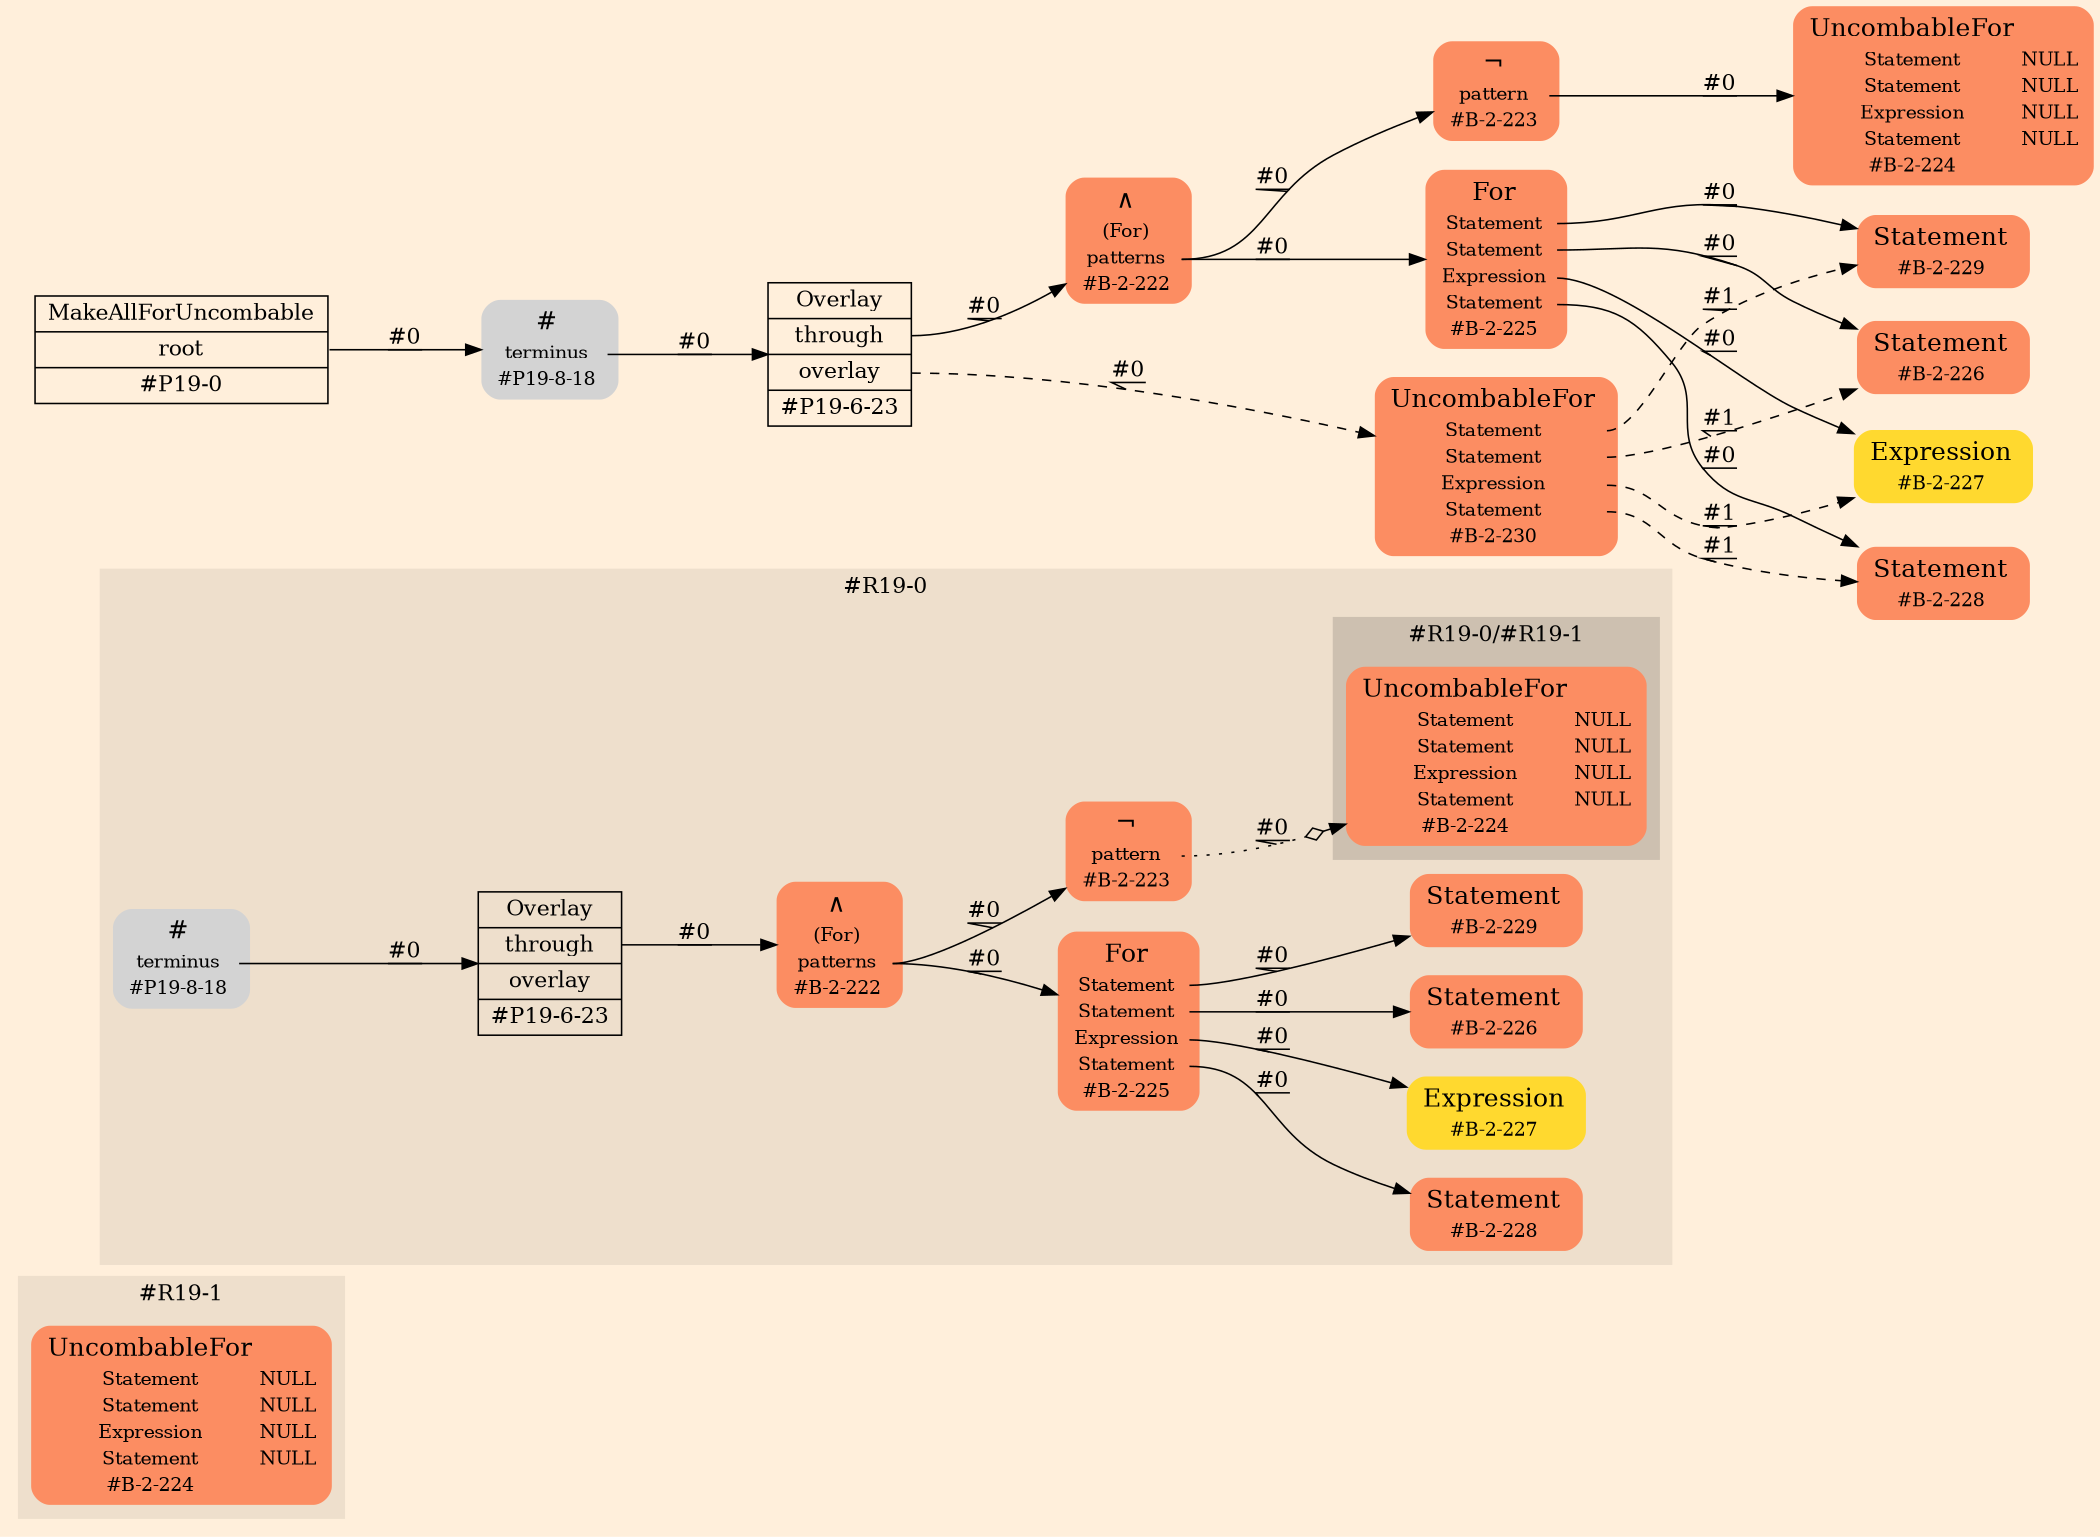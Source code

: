 digraph Inferno {
graph [
    rankdir = "LR"
    ranksep = 1.0
    size = "14,20"
    bgcolor = antiquewhite1
    color = black
    fontcolor = black
];
node [
];
// -------------------- figure #R19-1 --------------------
subgraph "cluster#R19-1" {
    label = "#R19-1"
    style = "filled"
    color = antiquewhite2
    "#R19-1/#B-2-224" [
        shape = "plaintext"
        fillcolor = "/set28/2"
        label = <<TABLE BORDER="0" CELLBORDER="0" CELLSPACING="0">
         <TR><TD><FONT POINT-SIZE="16.0">UncombableFor</FONT></TD><TD></TD></TR>
         <TR><TD>Statement</TD><TD PORT="port0">NULL</TD></TR>
         <TR><TD>Statement</TD><TD PORT="port1">NULL</TD></TR>
         <TR><TD>Expression</TD><TD PORT="port2">NULL</TD></TR>
         <TR><TD>Statement</TD><TD PORT="port3">NULL</TD></TR>
         <TR><TD>#B-2-224</TD><TD PORT="port4"></TD></TR>
        </TABLE>>
        style = "rounded,filled"
        fontsize = "12"
    ];
    
}


// -------------------- figure #R19-0 --------------------
subgraph "cluster#R19-0" {
    label = "#R19-0"
    style = "filled"
    color = antiquewhite2
    "#R19-0/#B-2-225" [
        shape = "plaintext"
        fillcolor = "/set28/2"
        label = <<TABLE BORDER="0" CELLBORDER="0" CELLSPACING="0">
         <TR><TD><FONT POINT-SIZE="16.0">For</FONT></TD><TD></TD></TR>
         <TR><TD>Statement</TD><TD PORT="port0"></TD></TR>
         <TR><TD>Statement</TD><TD PORT="port1"></TD></TR>
         <TR><TD>Expression</TD><TD PORT="port2"></TD></TR>
         <TR><TD>Statement</TD><TD PORT="port3"></TD></TR>
         <TR><TD>#B-2-225</TD><TD PORT="port4"></TD></TR>
        </TABLE>>
        style = "rounded,filled"
        fontsize = "12"
    ];
    
    "#R19-0/#B-2-222" [
        shape = "plaintext"
        fillcolor = "/set28/2"
        label = <<TABLE BORDER="0" CELLBORDER="0" CELLSPACING="0">
         <TR><TD><FONT POINT-SIZE="16.0">∧</FONT></TD><TD></TD></TR>
         <TR><TD>(For)</TD><TD PORT="port0"></TD></TR>
         <TR><TD>patterns</TD><TD PORT="port1"></TD></TR>
         <TR><TD>#B-2-222</TD><TD PORT="port2"></TD></TR>
        </TABLE>>
        style = "rounded,filled"
        fontsize = "12"
    ];
    
    "#R19-0/#P19-8-18" [
        shape = "plaintext"
        label = <<TABLE BORDER="0" CELLBORDER="0" CELLSPACING="0">
         <TR><TD><FONT POINT-SIZE="16.0">#</FONT></TD><TD></TD></TR>
         <TR><TD>terminus</TD><TD PORT="port0"></TD></TR>
         <TR><TD>#P19-8-18</TD><TD PORT="port1"></TD></TR>
        </TABLE>>
        style = "rounded,filled"
        fontsize = "12"
    ];
    
    "#R19-0/#B-2-223" [
        shape = "plaintext"
        fillcolor = "/set28/2"
        label = <<TABLE BORDER="0" CELLBORDER="0" CELLSPACING="0">
         <TR><TD><FONT POINT-SIZE="16.0">¬</FONT></TD><TD></TD></TR>
         <TR><TD>pattern</TD><TD PORT="port0"></TD></TR>
         <TR><TD>#B-2-223</TD><TD PORT="port1"></TD></TR>
        </TABLE>>
        style = "rounded,filled"
        fontsize = "12"
    ];
    
    "#R19-0/#B-2-227" [
        shape = "plaintext"
        fillcolor = "/set28/6"
        label = <<TABLE BORDER="0" CELLBORDER="0" CELLSPACING="0">
         <TR><TD><FONT POINT-SIZE="16.0">Expression</FONT></TD><TD></TD></TR>
         <TR><TD>#B-2-227</TD><TD PORT="port0"></TD></TR>
        </TABLE>>
        style = "rounded,filled"
        fontsize = "12"
    ];
    
    "#R19-0/#B-2-228" [
        shape = "plaintext"
        fillcolor = "/set28/2"
        label = <<TABLE BORDER="0" CELLBORDER="0" CELLSPACING="0">
         <TR><TD><FONT POINT-SIZE="16.0">Statement</FONT></TD><TD></TD></TR>
         <TR><TD>#B-2-228</TD><TD PORT="port0"></TD></TR>
        </TABLE>>
        style = "rounded,filled"
        fontsize = "12"
    ];
    
    "#R19-0/#B-2-226" [
        shape = "plaintext"
        fillcolor = "/set28/2"
        label = <<TABLE BORDER="0" CELLBORDER="0" CELLSPACING="0">
         <TR><TD><FONT POINT-SIZE="16.0">Statement</FONT></TD><TD></TD></TR>
         <TR><TD>#B-2-226</TD><TD PORT="port0"></TD></TR>
        </TABLE>>
        style = "rounded,filled"
        fontsize = "12"
    ];
    
    "#R19-0/#B-2-229" [
        shape = "plaintext"
        fillcolor = "/set28/2"
        label = <<TABLE BORDER="0" CELLBORDER="0" CELLSPACING="0">
         <TR><TD><FONT POINT-SIZE="16.0">Statement</FONT></TD><TD></TD></TR>
         <TR><TD>#B-2-229</TD><TD PORT="port0"></TD></TR>
        </TABLE>>
        style = "rounded,filled"
        fontsize = "12"
    ];
    
    "#R19-0/#P19-6-23" [
        shape = "record"
        fillcolor = antiquewhite2
        label = "<fixed> Overlay | <port0> through | <port1> overlay | <port2> #P19-6-23"
        style = "filled"
        fontsize = "14"
        color = black
        fontcolor = black
    ];
    
    subgraph "cluster#R19-0/#R19-1" {
        label = "#R19-0/#R19-1"
        style = "filled"
        color = antiquewhite3
        "#R19-0/#0/#B-2-224" [
            shape = "plaintext"
            fillcolor = "/set28/2"
            label = <<TABLE BORDER="0" CELLBORDER="0" CELLSPACING="0">
             <TR><TD><FONT POINT-SIZE="16.0">UncombableFor</FONT></TD><TD></TD></TR>
             <TR><TD>Statement</TD><TD PORT="port0">NULL</TD></TR>
             <TR><TD>Statement</TD><TD PORT="port1">NULL</TD></TR>
             <TR><TD>Expression</TD><TD PORT="port2">NULL</TD></TR>
             <TR><TD>Statement</TD><TD PORT="port3">NULL</TD></TR>
             <TR><TD>#B-2-224</TD><TD PORT="port4"></TD></TR>
            </TABLE>>
            style = "rounded,filled"
            fontsize = "12"
        ];
        
    }
    
}


// -------------------- transformation figure --------------------
"CR#P19-0" [
    shape = "record"
    fillcolor = antiquewhite1
    label = "<fixed> MakeAllForUncombable | <port0> root | <port1> #P19-0"
    style = "filled"
    fontsize = "14"
    color = black
    fontcolor = black
];

"#P19-8-18" [
    shape = "plaintext"
    label = <<TABLE BORDER="0" CELLBORDER="0" CELLSPACING="0">
     <TR><TD><FONT POINT-SIZE="16.0">#</FONT></TD><TD></TD></TR>
     <TR><TD>terminus</TD><TD PORT="port0"></TD></TR>
     <TR><TD>#P19-8-18</TD><TD PORT="port1"></TD></TR>
    </TABLE>>
    style = "rounded,filled"
    fontsize = "12"
];

"#P19-6-23" [
    shape = "record"
    fillcolor = antiquewhite1
    label = "<fixed> Overlay | <port0> through | <port1> overlay | <port2> #P19-6-23"
    style = "filled"
    fontsize = "14"
    color = black
    fontcolor = black
];

"#B-2-222" [
    shape = "plaintext"
    fillcolor = "/set28/2"
    label = <<TABLE BORDER="0" CELLBORDER="0" CELLSPACING="0">
     <TR><TD><FONT POINT-SIZE="16.0">∧</FONT></TD><TD></TD></TR>
     <TR><TD>(For)</TD><TD PORT="port0"></TD></TR>
     <TR><TD>patterns</TD><TD PORT="port1"></TD></TR>
     <TR><TD>#B-2-222</TD><TD PORT="port2"></TD></TR>
    </TABLE>>
    style = "rounded,filled"
    fontsize = "12"
];

"#B-2-223" [
    shape = "plaintext"
    fillcolor = "/set28/2"
    label = <<TABLE BORDER="0" CELLBORDER="0" CELLSPACING="0">
     <TR><TD><FONT POINT-SIZE="16.0">¬</FONT></TD><TD></TD></TR>
     <TR><TD>pattern</TD><TD PORT="port0"></TD></TR>
     <TR><TD>#B-2-223</TD><TD PORT="port1"></TD></TR>
    </TABLE>>
    style = "rounded,filled"
    fontsize = "12"
];

"#B-2-224" [
    shape = "plaintext"
    fillcolor = "/set28/2"
    label = <<TABLE BORDER="0" CELLBORDER="0" CELLSPACING="0">
     <TR><TD><FONT POINT-SIZE="16.0">UncombableFor</FONT></TD><TD></TD></TR>
     <TR><TD>Statement</TD><TD PORT="port0">NULL</TD></TR>
     <TR><TD>Statement</TD><TD PORT="port1">NULL</TD></TR>
     <TR><TD>Expression</TD><TD PORT="port2">NULL</TD></TR>
     <TR><TD>Statement</TD><TD PORT="port3">NULL</TD></TR>
     <TR><TD>#B-2-224</TD><TD PORT="port4"></TD></TR>
    </TABLE>>
    style = "rounded,filled"
    fontsize = "12"
];

"#B-2-225" [
    shape = "plaintext"
    fillcolor = "/set28/2"
    label = <<TABLE BORDER="0" CELLBORDER="0" CELLSPACING="0">
     <TR><TD><FONT POINT-SIZE="16.0">For</FONT></TD><TD></TD></TR>
     <TR><TD>Statement</TD><TD PORT="port0"></TD></TR>
     <TR><TD>Statement</TD><TD PORT="port1"></TD></TR>
     <TR><TD>Expression</TD><TD PORT="port2"></TD></TR>
     <TR><TD>Statement</TD><TD PORT="port3"></TD></TR>
     <TR><TD>#B-2-225</TD><TD PORT="port4"></TD></TR>
    </TABLE>>
    style = "rounded,filled"
    fontsize = "12"
];

"#B-2-229" [
    shape = "plaintext"
    fillcolor = "/set28/2"
    label = <<TABLE BORDER="0" CELLBORDER="0" CELLSPACING="0">
     <TR><TD><FONT POINT-SIZE="16.0">Statement</FONT></TD><TD></TD></TR>
     <TR><TD>#B-2-229</TD><TD PORT="port0"></TD></TR>
    </TABLE>>
    style = "rounded,filled"
    fontsize = "12"
];

"#B-2-226" [
    shape = "plaintext"
    fillcolor = "/set28/2"
    label = <<TABLE BORDER="0" CELLBORDER="0" CELLSPACING="0">
     <TR><TD><FONT POINT-SIZE="16.0">Statement</FONT></TD><TD></TD></TR>
     <TR><TD>#B-2-226</TD><TD PORT="port0"></TD></TR>
    </TABLE>>
    style = "rounded,filled"
    fontsize = "12"
];

"#B-2-227" [
    shape = "plaintext"
    fillcolor = "/set28/6"
    label = <<TABLE BORDER="0" CELLBORDER="0" CELLSPACING="0">
     <TR><TD><FONT POINT-SIZE="16.0">Expression</FONT></TD><TD></TD></TR>
     <TR><TD>#B-2-227</TD><TD PORT="port0"></TD></TR>
    </TABLE>>
    style = "rounded,filled"
    fontsize = "12"
];

"#B-2-228" [
    shape = "plaintext"
    fillcolor = "/set28/2"
    label = <<TABLE BORDER="0" CELLBORDER="0" CELLSPACING="0">
     <TR><TD><FONT POINT-SIZE="16.0">Statement</FONT></TD><TD></TD></TR>
     <TR><TD>#B-2-228</TD><TD PORT="port0"></TD></TR>
    </TABLE>>
    style = "rounded,filled"
    fontsize = "12"
];

"#B-2-230" [
    shape = "plaintext"
    fillcolor = "/set28/2"
    label = <<TABLE BORDER="0" CELLBORDER="0" CELLSPACING="0">
     <TR><TD><FONT POINT-SIZE="16.0">UncombableFor</FONT></TD><TD></TD></TR>
     <TR><TD>Statement</TD><TD PORT="port0"></TD></TR>
     <TR><TD>Statement</TD><TD PORT="port1"></TD></TR>
     <TR><TD>Expression</TD><TD PORT="port2"></TD></TR>
     <TR><TD>Statement</TD><TD PORT="port3"></TD></TR>
     <TR><TD>#B-2-230</TD><TD PORT="port4"></TD></TR>
    </TABLE>>
    style = "rounded,filled"
    fontsize = "12"
];



// -------------------- links --------------------
// links for block CR#P19-0
"CR#P19-0":port0 -> "#P19-8-18" [
    style="solid"
    label = "#0"
    decorate = true
    color = black
    fontcolor = black
];

// links for block #P19-8-18
"#P19-8-18":port0 -> "#P19-6-23" [
    style="solid"
    label = "#0"
    decorate = true
    color = black
    fontcolor = black
];

// links for block #P19-6-23
"#P19-6-23":port0 -> "#B-2-222" [
    style="solid"
    label = "#0"
    decorate = true
    color = black
    fontcolor = black
];

"#P19-6-23":port1 -> "#B-2-230" [
    style="dashed"
    label = "#0"
    decorate = true
    color = black
    fontcolor = black
];

// links for block #B-2-222
"#B-2-222":port1 -> "#B-2-223" [
    style="solid"
    label = "#0"
    decorate = true
    color = black
    fontcolor = black
];

"#B-2-222":port1 -> "#B-2-225" [
    style="solid"
    label = "#0"
    decorate = true
    color = black
    fontcolor = black
];

// links for block #B-2-223
"#B-2-223":port0 -> "#B-2-224" [
    style="solid"
    label = "#0"
    decorate = true
    color = black
    fontcolor = black
];

// links for block #B-2-224
// links for block #B-2-225
"#B-2-225":port0 -> "#B-2-229" [
    style="solid"
    label = "#0"
    decorate = true
    color = black
    fontcolor = black
];

"#B-2-225":port1 -> "#B-2-226" [
    style="solid"
    label = "#0"
    decorate = true
    color = black
    fontcolor = black
];

"#B-2-225":port2 -> "#B-2-227" [
    style="solid"
    label = "#0"
    decorate = true
    color = black
    fontcolor = black
];

"#B-2-225":port3 -> "#B-2-228" [
    style="solid"
    label = "#0"
    decorate = true
    color = black
    fontcolor = black
];

// links for block #B-2-229
// links for block #B-2-226
// links for block #B-2-227
// links for block #B-2-228
// links for block #B-2-230
"#B-2-230":port0 -> "#B-2-229" [
    style="dashed"
    label = "#1"
    decorate = true
    color = black
    fontcolor = black
];

"#B-2-230":port1 -> "#B-2-226" [
    style="dashed"
    label = "#1"
    decorate = true
    color = black
    fontcolor = black
];

"#B-2-230":port2 -> "#B-2-227" [
    style="dashed"
    label = "#1"
    decorate = true
    color = black
    fontcolor = black
];

"#B-2-230":port3 -> "#B-2-228" [
    style="dashed"
    label = "#1"
    decorate = true
    color = black
    fontcolor = black
];

// links for block #R19-0/#B-2-225
"#R19-0/#B-2-225":port0 -> "#R19-0/#B-2-229" [
    style="solid"
    label = "#0"
    decorate = true
    color = black
    fontcolor = black
];

"#R19-0/#B-2-225":port1 -> "#R19-0/#B-2-226" [
    style="solid"
    label = "#0"
    decorate = true
    color = black
    fontcolor = black
];

"#R19-0/#B-2-225":port2 -> "#R19-0/#B-2-227" [
    style="solid"
    label = "#0"
    decorate = true
    color = black
    fontcolor = black
];

"#R19-0/#B-2-225":port3 -> "#R19-0/#B-2-228" [
    style="solid"
    label = "#0"
    decorate = true
    color = black
    fontcolor = black
];

// links for block #R19-0/#B-2-222
"#R19-0/#B-2-222":port1 -> "#R19-0/#B-2-223" [
    style="solid"
    label = "#0"
    decorate = true
    color = black
    fontcolor = black
];

"#R19-0/#B-2-222":port1 -> "#R19-0/#B-2-225" [
    style="solid"
    label = "#0"
    decorate = true
    color = black
    fontcolor = black
];

// links for block #R19-0/#P19-8-18
"#R19-0/#P19-8-18":port0 -> "#R19-0/#P19-6-23" [
    style="solid"
    label = "#0"
    decorate = true
    color = black
    fontcolor = black
];

// links for block #R19-0/#B-2-223
"#R19-0/#B-2-223":port0 -> "#R19-0/#0/#B-2-224" [
    style="dotted"
    arrowhead="normalnoneodiamond"
    label = "#0"
    decorate = true
    color = black
    fontcolor = black
];

// links for block #R19-0/#B-2-227
// links for block #R19-0/#B-2-228
// links for block #R19-0/#B-2-226
// links for block #R19-0/#B-2-229
// links for block #R19-0/#P19-6-23
"#R19-0/#P19-6-23":port0 -> "#R19-0/#B-2-222" [
    style="solid"
    label = "#0"
    decorate = true
    color = black
    fontcolor = black
];

// links for block #R19-0/#0/#B-2-224
// links for block #R19-1/#B-2-224
}
